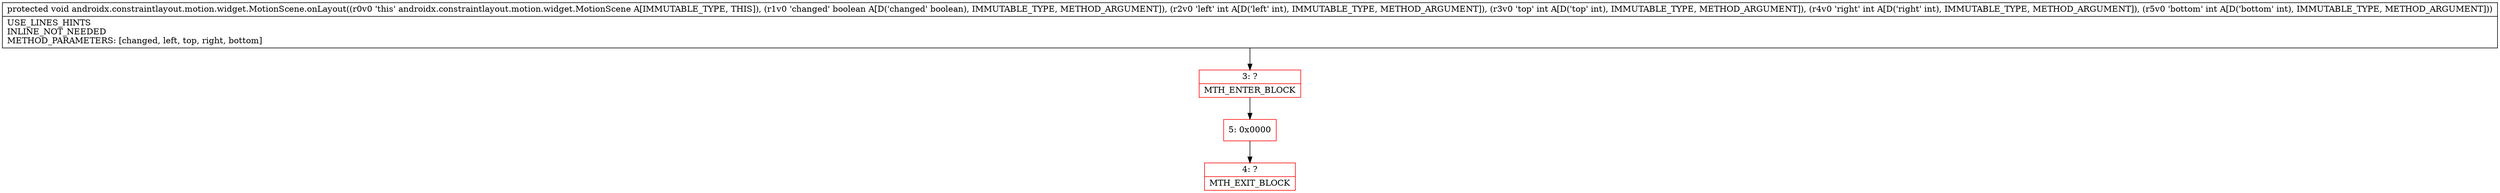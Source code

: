 digraph "CFG forandroidx.constraintlayout.motion.widget.MotionScene.onLayout(ZIIII)V" {
subgraph cluster_Region_1107172022 {
label = "R(0)";
node [shape=record,color=blue];
}
Node_3 [shape=record,color=red,label="{3\:\ ?|MTH_ENTER_BLOCK\l}"];
Node_5 [shape=record,color=red,label="{5\:\ 0x0000}"];
Node_4 [shape=record,color=red,label="{4\:\ ?|MTH_EXIT_BLOCK\l}"];
MethodNode[shape=record,label="{protected void androidx.constraintlayout.motion.widget.MotionScene.onLayout((r0v0 'this' androidx.constraintlayout.motion.widget.MotionScene A[IMMUTABLE_TYPE, THIS]), (r1v0 'changed' boolean A[D('changed' boolean), IMMUTABLE_TYPE, METHOD_ARGUMENT]), (r2v0 'left' int A[D('left' int), IMMUTABLE_TYPE, METHOD_ARGUMENT]), (r3v0 'top' int A[D('top' int), IMMUTABLE_TYPE, METHOD_ARGUMENT]), (r4v0 'right' int A[D('right' int), IMMUTABLE_TYPE, METHOD_ARGUMENT]), (r5v0 'bottom' int A[D('bottom' int), IMMUTABLE_TYPE, METHOD_ARGUMENT]))  | USE_LINES_HINTS\lINLINE_NOT_NEEDED\lMETHOD_PARAMETERS: [changed, left, top, right, bottom]\l}"];
MethodNode -> Node_3;Node_3 -> Node_5;
Node_5 -> Node_4;
}

